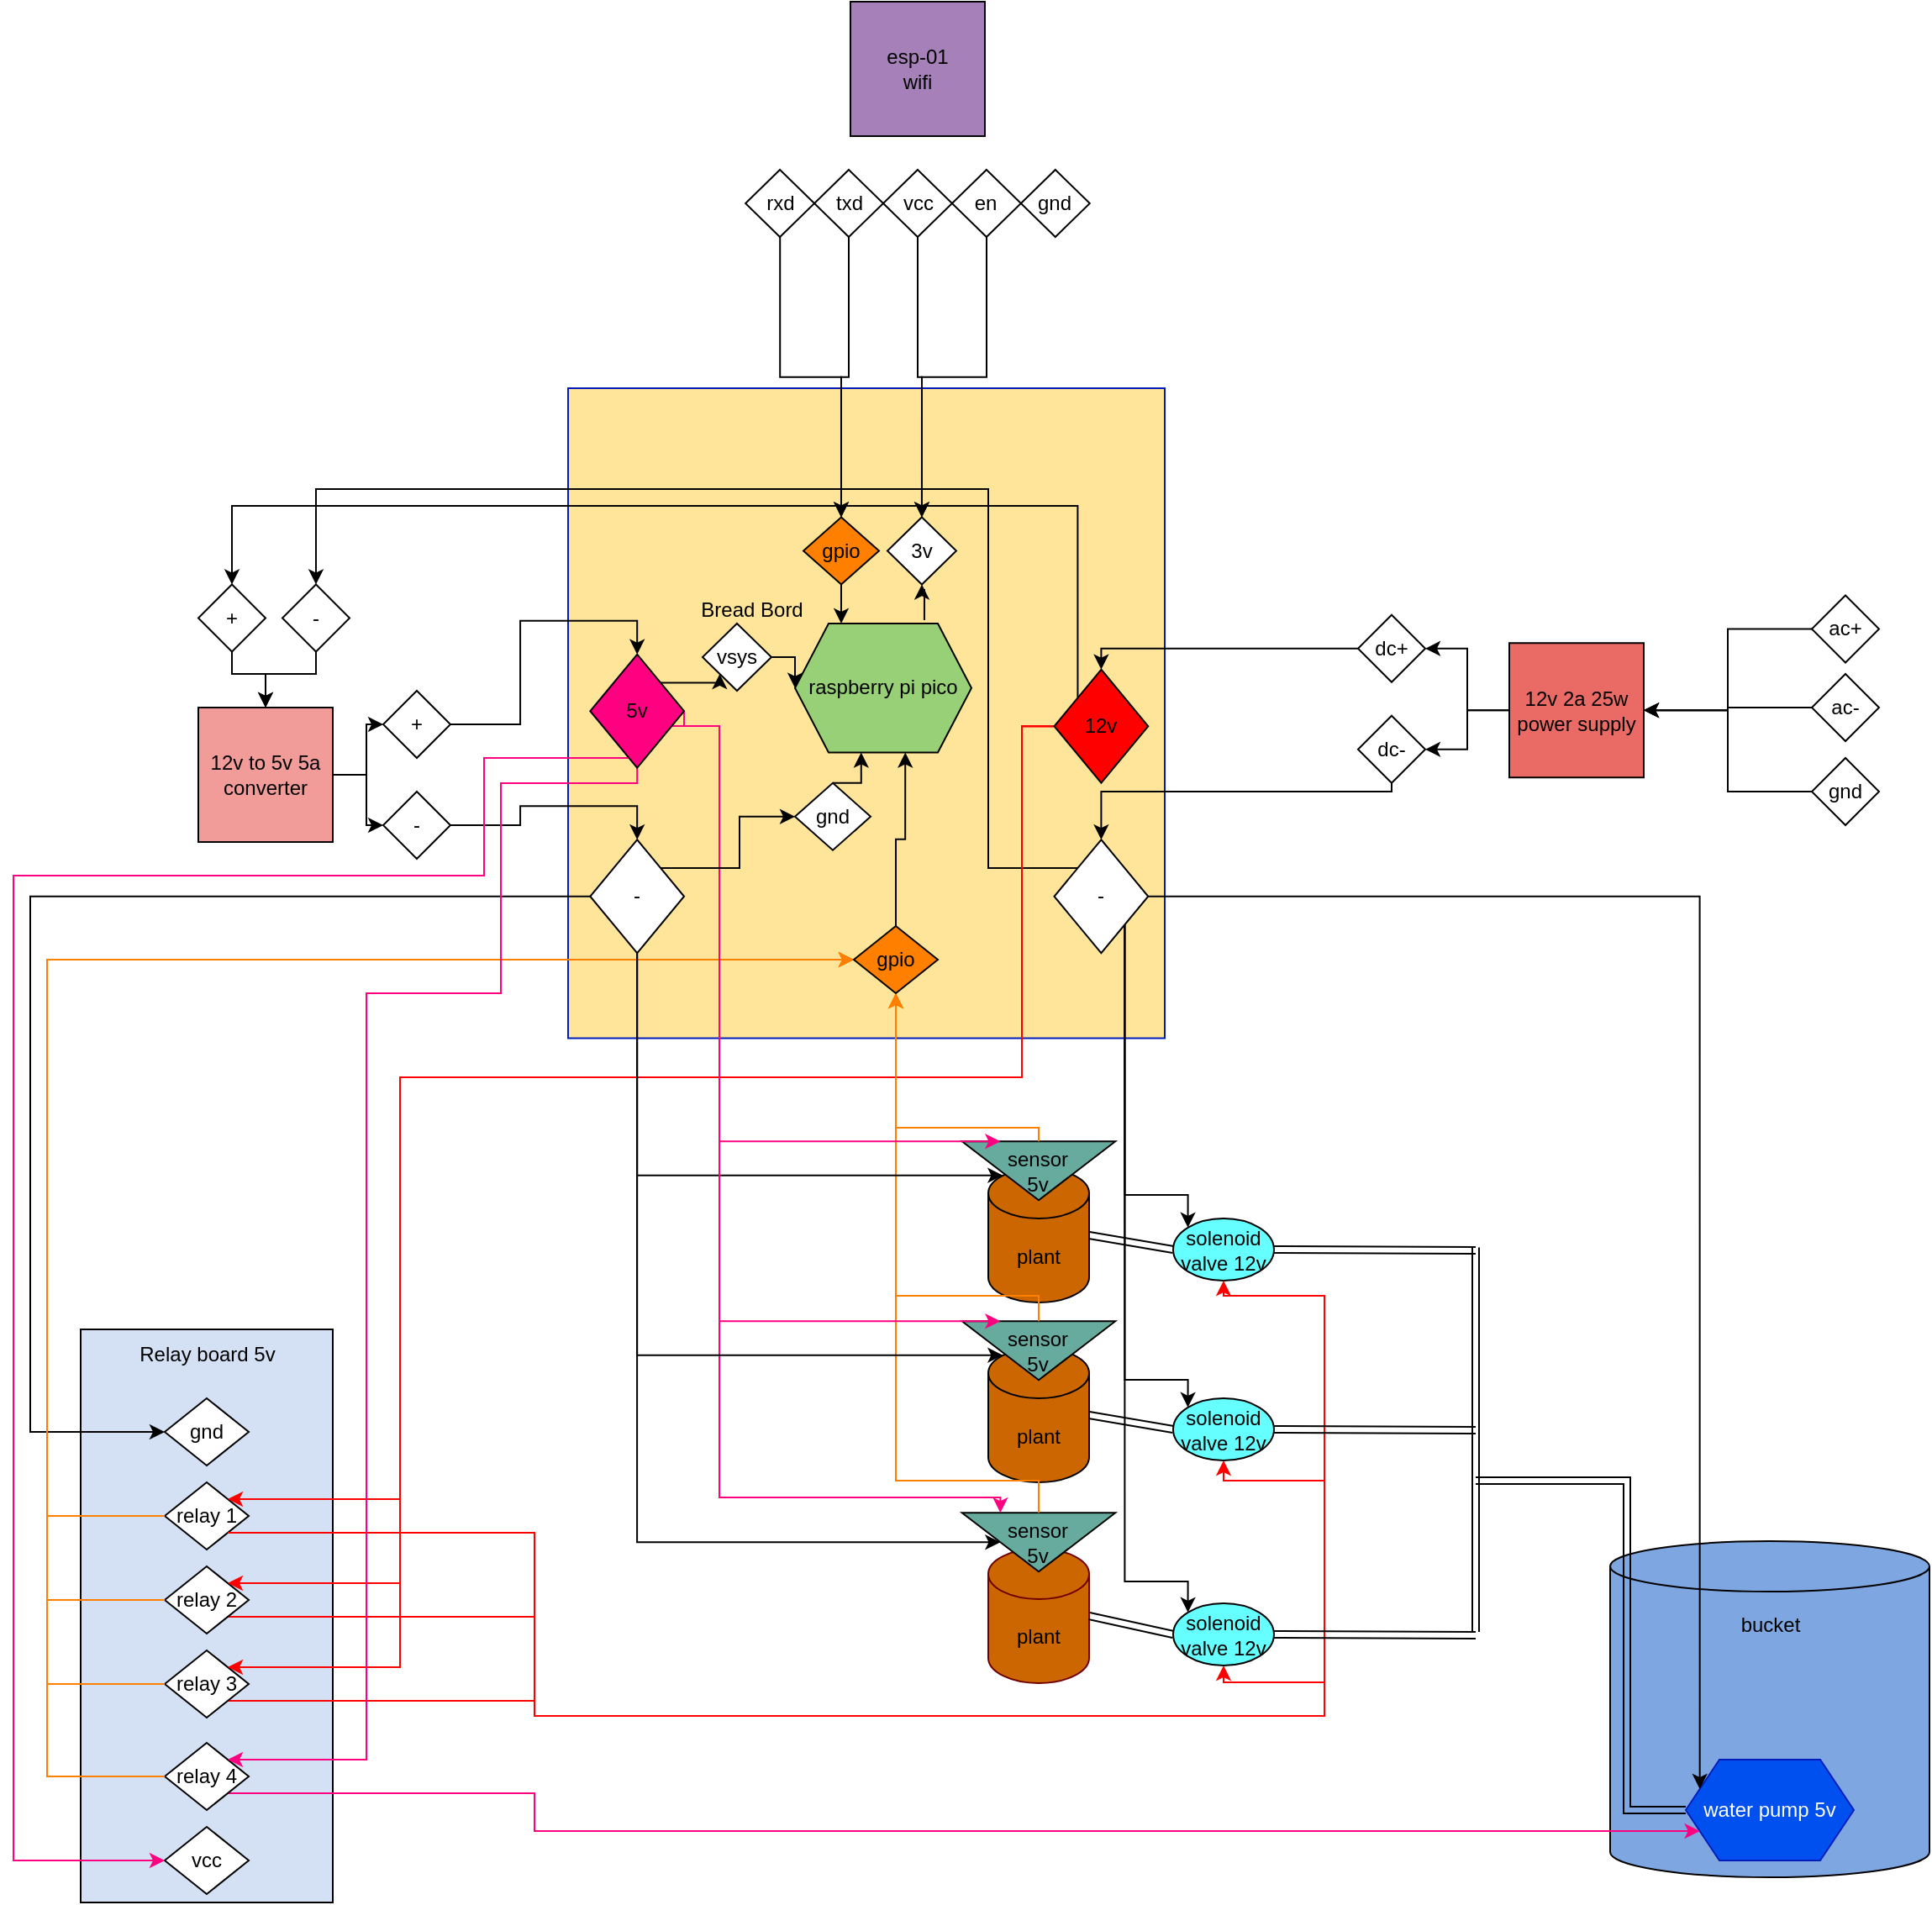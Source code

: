 <mxfile version="20.0.4" type="github">
  <diagram id="-JeUMONWJu-J6zXToi6y" name="Page-1">
    <mxGraphModel dx="2029" dy="1901" grid="1" gridSize="10" guides="1" tooltips="1" connect="1" arrows="1" fold="1" page="1" pageScale="1" pageWidth="1169" pageHeight="827" math="0" shadow="0">
      <root>
        <mxCell id="0" />
        <mxCell id="1" parent="0" />
        <mxCell id="PUIkpn1EFsI0aQIMFj-C-135" value="" style="group;fillColor=#FFE599;strokeColor=#001DBC;fontColor=#ffffff;gradientColor=none;container=0;" parent="1" vertex="1" connectable="0">
          <mxGeometry x="340" y="-80" width="355" height="386.75" as="geometry" />
        </mxCell>
        <mxCell id="PUIkpn1EFsI0aQIMFj-C-105" value="" style="rounded=0;whiteSpace=wrap;html=1;fillColor=#D4E1F5;" parent="1" vertex="1">
          <mxGeometry x="50" y="480" width="150" height="341" as="geometry" />
        </mxCell>
        <mxCell id="PUIkpn1EFsI0aQIMFj-C-1" value="" style="shape=cylinder3;whiteSpace=wrap;html=1;boundedLbl=1;backgroundOutline=1;size=15;fillColor=#7EA6E0;" parent="1" vertex="1">
          <mxGeometry x="960" y="606" width="190" height="200" as="geometry" />
        </mxCell>
        <mxCell id="PUIkpn1EFsI0aQIMFj-C-2" value="water pump 5v" style="shape=hexagon;perimeter=hexagonPerimeter2;whiteSpace=wrap;html=1;fixedSize=1;fillColor=#0050ef;fontColor=#ffffff;strokeColor=#001DBC;" parent="1" vertex="1">
          <mxGeometry x="1005" y="736" width="100" height="60" as="geometry" />
        </mxCell>
        <mxCell id="PUIkpn1EFsI0aQIMFj-C-10" value="solenoid &lt;br&gt;valve 12v" style="ellipse;whiteSpace=wrap;html=1;fillColor=#66FFFF;" parent="1" vertex="1">
          <mxGeometry x="700" y="414" width="60" height="37" as="geometry" />
        </mxCell>
        <mxCell id="PUIkpn1EFsI0aQIMFj-C-21" value="relay 1" style="rhombus;whiteSpace=wrap;html=1;" parent="1" vertex="1">
          <mxGeometry x="100" y="571" width="50" height="40" as="geometry" />
        </mxCell>
        <mxCell id="0tfDMwp1xF6EGkPO3yS6-90" style="edgeStyle=orthogonalEdgeStyle;rounded=0;orthogonalLoop=1;jettySize=auto;html=1;exitX=1;exitY=1;exitDx=0;exitDy=0;entryX=0.5;entryY=1;entryDx=0;entryDy=0;strokeColor=#FF0000;" parent="1" source="PUIkpn1EFsI0aQIMFj-C-22" target="PUIkpn1EFsI0aQIMFj-C-166" edge="1">
          <mxGeometry relative="1" as="geometry">
            <Array as="points">
              <mxPoint x="320" y="651" />
              <mxPoint x="320" y="710" />
              <mxPoint x="790" y="710" />
              <mxPoint x="790" y="690" />
              <mxPoint x="730" y="690" />
            </Array>
          </mxGeometry>
        </mxCell>
        <mxCell id="PUIkpn1EFsI0aQIMFj-C-22" value="relay 2" style="rhombus;whiteSpace=wrap;html=1;" parent="1" vertex="1">
          <mxGeometry x="100" y="621" width="50" height="40" as="geometry" />
        </mxCell>
        <mxCell id="0tfDMwp1xF6EGkPO3yS6-91" style="edgeStyle=orthogonalEdgeStyle;rounded=0;orthogonalLoop=1;jettySize=auto;html=1;exitX=1;exitY=1;exitDx=0;exitDy=0;entryX=0.5;entryY=1;entryDx=0;entryDy=0;strokeColor=#FF0000;" parent="1" source="PUIkpn1EFsI0aQIMFj-C-23" target="PUIkpn1EFsI0aQIMFj-C-165" edge="1">
          <mxGeometry relative="1" as="geometry">
            <Array as="points">
              <mxPoint x="320" y="701" />
              <mxPoint x="320" y="710" />
              <mxPoint x="790" y="710" />
              <mxPoint x="790" y="570" />
              <mxPoint x="730" y="570" />
            </Array>
          </mxGeometry>
        </mxCell>
        <mxCell id="PUIkpn1EFsI0aQIMFj-C-23" value="relay 3" style="rhombus;whiteSpace=wrap;html=1;" parent="1" vertex="1">
          <mxGeometry x="100" y="671" width="50" height="40" as="geometry" />
        </mxCell>
        <mxCell id="0tfDMwp1xF6EGkPO3yS6-92" style="edgeStyle=orthogonalEdgeStyle;rounded=0;orthogonalLoop=1;jettySize=auto;html=1;exitX=1;exitY=1;exitDx=0;exitDy=0;entryX=0.5;entryY=1;entryDx=0;entryDy=0;strokeColor=#FF0000;" parent="1" source="PUIkpn1EFsI0aQIMFj-C-21" target="PUIkpn1EFsI0aQIMFj-C-10" edge="1">
          <mxGeometry relative="1" as="geometry">
            <Array as="points">
              <mxPoint x="320" y="601" />
              <mxPoint x="320" y="710" />
              <mxPoint x="790" y="710" />
              <mxPoint x="790" y="460" />
              <mxPoint x="730" y="460" />
            </Array>
          </mxGeometry>
        </mxCell>
        <mxCell id="0tfDMwp1xF6EGkPO3yS6-94" style="edgeStyle=orthogonalEdgeStyle;rounded=0;orthogonalLoop=1;jettySize=auto;html=1;exitX=1;exitY=1;exitDx=0;exitDy=0;entryX=0;entryY=0.75;entryDx=0;entryDy=0;strokeColor=#FF0080;" parent="1" source="PUIkpn1EFsI0aQIMFj-C-24" target="PUIkpn1EFsI0aQIMFj-C-2" edge="1">
          <mxGeometry relative="1" as="geometry">
            <Array as="points">
              <mxPoint x="320" y="756" />
              <mxPoint x="320" y="779" />
            </Array>
          </mxGeometry>
        </mxCell>
        <mxCell id="PUIkpn1EFsI0aQIMFj-C-24" value="relay 4" style="rhombus;whiteSpace=wrap;html=1;" parent="1" vertex="1">
          <mxGeometry x="100" y="726" width="50" height="40" as="geometry" />
        </mxCell>
        <mxCell id="PUIkpn1EFsI0aQIMFj-C-32" value="plant" style="shape=cylinder3;whiteSpace=wrap;html=1;boundedLbl=1;backgroundOutline=1;size=15;fillColor=#CC6600;" parent="1" vertex="1">
          <mxGeometry x="590" y="384" width="60" height="80" as="geometry" />
        </mxCell>
        <mxCell id="PUIkpn1EFsI0aQIMFj-C-33" value="sensor&lt;br&gt;5v" style="triangle;whiteSpace=wrap;html=1;rotation=90;horizontal=0;fillColor=#67AB9F;" parent="1" vertex="1">
          <mxGeometry x="602.5" y="340" width="35" height="91.25" as="geometry" />
        </mxCell>
        <mxCell id="PUIkpn1EFsI0aQIMFj-C-42" value="plant" style="shape=cylinder3;whiteSpace=wrap;html=1;boundedLbl=1;backgroundOutline=1;size=15;fillColor=#CC6600;" parent="1" vertex="1">
          <mxGeometry x="590" y="491" width="60" height="80" as="geometry" />
        </mxCell>
        <mxCell id="PUIkpn1EFsI0aQIMFj-C-43" value="sensor&lt;br&gt;5v" style="triangle;whiteSpace=wrap;html=1;rotation=90;horizontal=0;fillColor=#67AB9F;" parent="1" vertex="1">
          <mxGeometry x="602.5" y="447" width="35" height="91.25" as="geometry" />
        </mxCell>
        <mxCell id="PUIkpn1EFsI0aQIMFj-C-44" value="plant" style="shape=cylinder3;whiteSpace=wrap;html=1;boundedLbl=1;backgroundOutline=1;size=15;fillColor=#CC6600;fontColor=#000000;strokeColor=#6F0000;" parent="1" vertex="1">
          <mxGeometry x="590" y="610.5" width="60" height="80" as="geometry" />
        </mxCell>
        <mxCell id="PUIkpn1EFsI0aQIMFj-C-45" value="sensor&lt;br&gt;5v" style="triangle;whiteSpace=wrap;html=1;rotation=90;horizontal=0;fillColor=#67AB9F;" parent="1" vertex="1">
          <mxGeometry x="602.5" y="561" width="35" height="91.25" as="geometry" />
        </mxCell>
        <mxCell id="i9QzyAX76_rEQXp-ayQx-7" style="edgeStyle=orthogonalEdgeStyle;rounded=0;orthogonalLoop=1;jettySize=auto;html=1;entryX=0;entryY=0.5;entryDx=0;entryDy=0;" parent="1" source="PUIkpn1EFsI0aQIMFj-C-49" target="PUIkpn1EFsI0aQIMFj-C-67" edge="1">
          <mxGeometry relative="1" as="geometry" />
        </mxCell>
        <mxCell id="i9QzyAX76_rEQXp-ayQx-8" style="edgeStyle=orthogonalEdgeStyle;rounded=0;orthogonalLoop=1;jettySize=auto;html=1;entryX=0;entryY=0.5;entryDx=0;entryDy=0;" parent="1" source="PUIkpn1EFsI0aQIMFj-C-49" target="PUIkpn1EFsI0aQIMFj-C-69" edge="1">
          <mxGeometry relative="1" as="geometry" />
        </mxCell>
        <mxCell id="PUIkpn1EFsI0aQIMFj-C-49" value="12v to 5v 5a converter" style="whiteSpace=wrap;html=1;aspect=fixed;fillColor=#F19C99;" parent="1" vertex="1">
          <mxGeometry x="120" y="110" width="80" height="80" as="geometry" />
        </mxCell>
        <mxCell id="PUIkpn1EFsI0aQIMFj-C-50" value="gnd" style="rhombus;whiteSpace=wrap;html=1;" parent="1" vertex="1">
          <mxGeometry x="100" y="521" width="50" height="40" as="geometry" />
        </mxCell>
        <mxCell id="PUIkpn1EFsI0aQIMFj-C-51" value="vcc" style="rhombus;whiteSpace=wrap;html=1;" parent="1" vertex="1">
          <mxGeometry x="100" y="776" width="50" height="40" as="geometry" />
        </mxCell>
        <mxCell id="i9QzyAX76_rEQXp-ayQx-15" style="edgeStyle=orthogonalEdgeStyle;rounded=0;orthogonalLoop=1;jettySize=auto;html=1;entryX=0.5;entryY=0;entryDx=0;entryDy=0;" parent="1" source="PUIkpn1EFsI0aQIMFj-C-67" target="PUIkpn1EFsI0aQIMFj-C-155" edge="1">
          <mxGeometry relative="1" as="geometry" />
        </mxCell>
        <mxCell id="PUIkpn1EFsI0aQIMFj-C-67" value="+" style="rhombus;whiteSpace=wrap;html=1;" parent="1" vertex="1">
          <mxGeometry x="230" y="100" width="40" height="40" as="geometry" />
        </mxCell>
        <mxCell id="i9QzyAX76_rEQXp-ayQx-16" style="edgeStyle=orthogonalEdgeStyle;rounded=0;orthogonalLoop=1;jettySize=auto;html=1;entryX=0.5;entryY=0;entryDx=0;entryDy=0;" parent="1" source="PUIkpn1EFsI0aQIMFj-C-69" target="PUIkpn1EFsI0aQIMFj-C-160" edge="1">
          <mxGeometry relative="1" as="geometry" />
        </mxCell>
        <mxCell id="PUIkpn1EFsI0aQIMFj-C-69" value="-" style="rhombus;whiteSpace=wrap;html=1;" parent="1" vertex="1">
          <mxGeometry x="230" y="160" width="40" height="40" as="geometry" />
        </mxCell>
        <mxCell id="PUIkpn1EFsI0aQIMFj-C-106" value="Relay board 5v" style="text;html=1;align=center;verticalAlign=middle;resizable=0;points=[];autosize=1;strokeColor=none;fillColor=none;" parent="1" vertex="1">
          <mxGeometry x="75" y="480" width="100" height="30" as="geometry" />
        </mxCell>
        <mxCell id="PUIkpn1EFsI0aQIMFj-C-165" value="solenoid&lt;br&gt;valve 12v" style="ellipse;whiteSpace=wrap;html=1;fillColor=#66FFFF;" parent="1" vertex="1">
          <mxGeometry x="700" y="521" width="60" height="37" as="geometry" />
        </mxCell>
        <mxCell id="PUIkpn1EFsI0aQIMFj-C-166" value="solenoid&lt;br&gt;valve 12v" style="ellipse;whiteSpace=wrap;html=1;fillColor=#66FFFF;" parent="1" vertex="1">
          <mxGeometry x="700" y="643" width="60" height="37" as="geometry" />
        </mxCell>
        <mxCell id="PUIkpn1EFsI0aQIMFj-C-168" value="" style="shape=link;html=1;rounded=0;exitX=1;exitY=0.5;exitDx=0;exitDy=0;exitPerimeter=0;entryX=0;entryY=0.5;entryDx=0;entryDy=0;" parent="1" source="PUIkpn1EFsI0aQIMFj-C-42" target="PUIkpn1EFsI0aQIMFj-C-165" edge="1">
          <mxGeometry width="100" relative="1" as="geometry">
            <mxPoint x="940" y="309.5" as="sourcePoint" />
            <mxPoint x="1040" y="309.5" as="targetPoint" />
          </mxGeometry>
        </mxCell>
        <mxCell id="PUIkpn1EFsI0aQIMFj-C-169" value="" style="shape=link;html=1;rounded=0;exitX=1;exitY=0.5;exitDx=0;exitDy=0;exitPerimeter=0;entryX=0;entryY=0.5;entryDx=0;entryDy=0;" parent="1" source="PUIkpn1EFsI0aQIMFj-C-44" target="PUIkpn1EFsI0aQIMFj-C-166" edge="1">
          <mxGeometry width="100" relative="1" as="geometry">
            <mxPoint x="950" y="319.5" as="sourcePoint" />
            <mxPoint x="1050" y="319.5" as="targetPoint" />
          </mxGeometry>
        </mxCell>
        <mxCell id="PUIkpn1EFsI0aQIMFj-C-172" value="" style="shape=link;html=1;rounded=0;exitX=1;exitY=0.5;exitDx=0;exitDy=0;exitPerimeter=0;entryX=0;entryY=0.5;entryDx=0;entryDy=0;" parent="1" source="PUIkpn1EFsI0aQIMFj-C-32" target="PUIkpn1EFsI0aQIMFj-C-10" edge="1">
          <mxGeometry width="100" relative="1" as="geometry">
            <mxPoint x="870" y="423.5" as="sourcePoint" />
            <mxPoint x="970" y="423.5" as="targetPoint" />
          </mxGeometry>
        </mxCell>
        <mxCell id="PUIkpn1EFsI0aQIMFj-C-171" value="" style="shape=link;html=1;rounded=0;entryX=0;entryY=0.5;entryDx=0;entryDy=0;" parent="1" target="PUIkpn1EFsI0aQIMFj-C-2" edge="1">
          <mxGeometry width="100" relative="1" as="geometry">
            <mxPoint x="880" y="570" as="sourcePoint" />
            <mxPoint x="910" y="740" as="targetPoint" />
            <Array as="points">
              <mxPoint x="970" y="570" />
              <mxPoint x="970" y="766" />
            </Array>
          </mxGeometry>
        </mxCell>
        <mxCell id="PUIkpn1EFsI0aQIMFj-C-173" value="" style="shape=link;html=1;rounded=0;" parent="1" edge="1">
          <mxGeometry width="100" relative="1" as="geometry">
            <mxPoint x="880" y="431.25" as="sourcePoint" />
            <mxPoint x="880" y="660" as="targetPoint" />
            <Array as="points" />
          </mxGeometry>
        </mxCell>
        <mxCell id="PUIkpn1EFsI0aQIMFj-C-174" value="" style="shape=link;html=1;rounded=0;exitX=1;exitY=0.5;exitDx=0;exitDy=0;" parent="1" source="PUIkpn1EFsI0aQIMFj-C-10" edge="1">
          <mxGeometry width="100" relative="1" as="geometry">
            <mxPoint x="810" y="400" as="sourcePoint" />
            <mxPoint x="880" y="433" as="targetPoint" />
          </mxGeometry>
        </mxCell>
        <mxCell id="PUIkpn1EFsI0aQIMFj-C-175" value="" style="shape=link;html=1;rounded=0;exitX=1;exitY=0.5;exitDx=0;exitDy=0;" parent="1" source="PUIkpn1EFsI0aQIMFj-C-166" edge="1">
          <mxGeometry width="100" relative="1" as="geometry">
            <mxPoint x="930" y="480" as="sourcePoint" />
            <mxPoint x="880" y="662" as="targetPoint" />
          </mxGeometry>
        </mxCell>
        <mxCell id="PUIkpn1EFsI0aQIMFj-C-176" value="" style="shape=link;html=1;rounded=0;exitX=1;exitY=0.5;exitDx=0;exitDy=0;" parent="1" source="PUIkpn1EFsI0aQIMFj-C-165" edge="1">
          <mxGeometry width="100" relative="1" as="geometry">
            <mxPoint x="940" y="440" as="sourcePoint" />
            <mxPoint x="880" y="540" as="targetPoint" />
          </mxGeometry>
        </mxCell>
        <mxCell id="PUIkpn1EFsI0aQIMFj-C-177" value="bucket&lt;br&gt;" style="text;html=1;align=center;verticalAlign=middle;resizable=0;points=[];autosize=1;strokeColor=none;fillColor=none;" parent="1" vertex="1">
          <mxGeometry x="1025" y="641" width="60" height="30" as="geometry" />
        </mxCell>
        <mxCell id="0tfDMwp1xF6EGkPO3yS6-1" value="12v 2a 25w power supply" style="whiteSpace=wrap;html=1;aspect=fixed;fillColor=#EA6B66;" parent="1" vertex="1">
          <mxGeometry x="900" y="71.62" width="80" height="80" as="geometry" />
        </mxCell>
        <mxCell id="0tfDMwp1xF6EGkPO3yS6-10" style="edgeStyle=orthogonalEdgeStyle;rounded=0;orthogonalLoop=1;jettySize=auto;html=1;entryX=1;entryY=0.5;entryDx=0;entryDy=0;" parent="1" source="0tfDMwp1xF6EGkPO3yS6-2" target="0tfDMwp1xF6EGkPO3yS6-1" edge="1">
          <mxGeometry relative="1" as="geometry" />
        </mxCell>
        <mxCell id="0tfDMwp1xF6EGkPO3yS6-2" value="ac+" style="rhombus;whiteSpace=wrap;html=1;" parent="1" vertex="1">
          <mxGeometry x="1080" y="43.25" width="40" height="40" as="geometry" />
        </mxCell>
        <mxCell id="0tfDMwp1xF6EGkPO3yS6-9" style="edgeStyle=orthogonalEdgeStyle;rounded=0;orthogonalLoop=1;jettySize=auto;html=1;entryX=1;entryY=0.5;entryDx=0;entryDy=0;" parent="1" source="0tfDMwp1xF6EGkPO3yS6-3" target="0tfDMwp1xF6EGkPO3yS6-1" edge="1">
          <mxGeometry relative="1" as="geometry" />
        </mxCell>
        <mxCell id="0tfDMwp1xF6EGkPO3yS6-3" value="gnd" style="rhombus;whiteSpace=wrap;html=1;" parent="1" vertex="1">
          <mxGeometry x="1080" y="140" width="40" height="40" as="geometry" />
        </mxCell>
        <mxCell id="0tfDMwp1xF6EGkPO3yS6-7" style="edgeStyle=orthogonalEdgeStyle;rounded=0;orthogonalLoop=1;jettySize=auto;html=1;" parent="1" source="0tfDMwp1xF6EGkPO3yS6-4" target="0tfDMwp1xF6EGkPO3yS6-1" edge="1">
          <mxGeometry relative="1" as="geometry" />
        </mxCell>
        <mxCell id="0tfDMwp1xF6EGkPO3yS6-4" value="ac-" style="rhombus;whiteSpace=wrap;html=1;" parent="1" vertex="1">
          <mxGeometry x="1080" y="90" width="40" height="40" as="geometry" />
        </mxCell>
        <mxCell id="0tfDMwp1xF6EGkPO3yS6-14" style="edgeStyle=orthogonalEdgeStyle;rounded=0;orthogonalLoop=1;jettySize=auto;html=1;exitX=0;exitY=0.5;exitDx=0;exitDy=0;" parent="1" source="0tfDMwp1xF6EGkPO3yS6-1" target="0tfDMwp1xF6EGkPO3yS6-11" edge="1">
          <mxGeometry relative="1" as="geometry" />
        </mxCell>
        <mxCell id="i9QzyAX76_rEQXp-ayQx-5" style="edgeStyle=orthogonalEdgeStyle;rounded=0;orthogonalLoop=1;jettySize=auto;html=1;entryX=0.5;entryY=0;entryDx=0;entryDy=0;" parent="1" source="0tfDMwp1xF6EGkPO3yS6-11" target="0tfDMwp1xF6EGkPO3yS6-42" edge="1">
          <mxGeometry relative="1" as="geometry">
            <Array as="points">
              <mxPoint x="830" y="160" />
              <mxPoint x="657" y="160" />
            </Array>
          </mxGeometry>
        </mxCell>
        <mxCell id="0tfDMwp1xF6EGkPO3yS6-11" value="dc-" style="rhombus;whiteSpace=wrap;html=1;" parent="1" vertex="1">
          <mxGeometry x="810" y="114.87" width="40" height="40" as="geometry" />
        </mxCell>
        <mxCell id="0tfDMwp1xF6EGkPO3yS6-13" style="edgeStyle=orthogonalEdgeStyle;rounded=0;orthogonalLoop=1;jettySize=auto;html=1;exitX=0;exitY=0.5;exitDx=0;exitDy=0;" parent="1" source="0tfDMwp1xF6EGkPO3yS6-1" target="0tfDMwp1xF6EGkPO3yS6-12" edge="1">
          <mxGeometry relative="1" as="geometry" />
        </mxCell>
        <mxCell id="i9QzyAX76_rEQXp-ayQx-4" style="edgeStyle=orthogonalEdgeStyle;rounded=0;orthogonalLoop=1;jettySize=auto;html=1;entryX=0.5;entryY=0;entryDx=0;entryDy=0;" parent="1" source="0tfDMwp1xF6EGkPO3yS6-12" target="0tfDMwp1xF6EGkPO3yS6-41" edge="1">
          <mxGeometry relative="1" as="geometry">
            <Array as="points">
              <mxPoint x="657" y="75" />
            </Array>
          </mxGeometry>
        </mxCell>
        <mxCell id="0tfDMwp1xF6EGkPO3yS6-12" value="dc+" style="rhombus;whiteSpace=wrap;html=1;" parent="1" vertex="1">
          <mxGeometry x="810" y="54.87" width="40" height="40" as="geometry" />
        </mxCell>
        <mxCell id="i9QzyAX76_rEQXp-ayQx-11" style="edgeStyle=orthogonalEdgeStyle;rounded=0;orthogonalLoop=1;jettySize=auto;html=1;entryX=0.5;entryY=0;entryDx=0;entryDy=0;" parent="1" source="0tfDMwp1xF6EGkPO3yS6-15" target="PUIkpn1EFsI0aQIMFj-C-49" edge="1">
          <mxGeometry relative="1" as="geometry">
            <Array as="points">
              <mxPoint x="140" y="90" />
              <mxPoint x="160" y="90" />
            </Array>
          </mxGeometry>
        </mxCell>
        <mxCell id="0tfDMwp1xF6EGkPO3yS6-15" value="+" style="rhombus;whiteSpace=wrap;html=1;" parent="1" vertex="1">
          <mxGeometry x="120" y="36.75" width="40" height="40" as="geometry" />
        </mxCell>
        <mxCell id="i9QzyAX76_rEQXp-ayQx-12" style="edgeStyle=orthogonalEdgeStyle;rounded=0;orthogonalLoop=1;jettySize=auto;html=1;entryX=0.5;entryY=0;entryDx=0;entryDy=0;exitX=0.5;exitY=1;exitDx=0;exitDy=0;" parent="1" source="0tfDMwp1xF6EGkPO3yS6-16" target="PUIkpn1EFsI0aQIMFj-C-49" edge="1">
          <mxGeometry relative="1" as="geometry">
            <Array as="points">
              <mxPoint x="190" y="90" />
              <mxPoint x="160" y="90" />
            </Array>
          </mxGeometry>
        </mxCell>
        <mxCell id="0tfDMwp1xF6EGkPO3yS6-16" value="-" style="rhombus;whiteSpace=wrap;html=1;" parent="1" vertex="1">
          <mxGeometry x="170" y="36.75" width="40" height="40" as="geometry" />
        </mxCell>
        <mxCell id="0tfDMwp1xF6EGkPO3yS6-59" style="edgeStyle=orthogonalEdgeStyle;rounded=0;orthogonalLoop=1;jettySize=auto;html=1;exitX=1;exitY=0.5;exitDx=0;exitDy=0;entryX=1;entryY=0.5;entryDx=0;entryDy=0;" parent="1" source="PUIkpn1EFsI0aQIMFj-C-49" target="PUIkpn1EFsI0aQIMFj-C-49" edge="1">
          <mxGeometry relative="1" as="geometry" />
        </mxCell>
        <mxCell id="i9QzyAX76_rEQXp-ayQx-13" style="edgeStyle=orthogonalEdgeStyle;rounded=0;orthogonalLoop=1;jettySize=auto;html=1;exitX=0;exitY=0;exitDx=0;exitDy=0;entryX=0.5;entryY=0;entryDx=0;entryDy=0;" parent="1" source="0tfDMwp1xF6EGkPO3yS6-41" target="0tfDMwp1xF6EGkPO3yS6-15" edge="1">
          <mxGeometry relative="1" as="geometry">
            <Array as="points">
              <mxPoint x="643" y="-10" />
              <mxPoint x="140" y="-10" />
            </Array>
          </mxGeometry>
        </mxCell>
        <mxCell id="i9QzyAX76_rEQXp-ayQx-14" style="edgeStyle=orthogonalEdgeStyle;rounded=0;orthogonalLoop=1;jettySize=auto;html=1;exitX=0;exitY=0;exitDx=0;exitDy=0;entryX=0.5;entryY=0;entryDx=0;entryDy=0;" parent="1" source="0tfDMwp1xF6EGkPO3yS6-42" target="0tfDMwp1xF6EGkPO3yS6-16" edge="1">
          <mxGeometry relative="1" as="geometry">
            <Array as="points">
              <mxPoint x="590" y="206" />
              <mxPoint x="590" y="-20" />
              <mxPoint x="190" y="-20" />
            </Array>
          </mxGeometry>
        </mxCell>
        <mxCell id="i9QzyAX76_rEQXp-ayQx-31" style="edgeStyle=orthogonalEdgeStyle;rounded=0;orthogonalLoop=1;jettySize=auto;html=1;entryX=0;entryY=0.5;entryDx=0;entryDy=0;" parent="1" source="PUIkpn1EFsI0aQIMFj-C-160" target="PUIkpn1EFsI0aQIMFj-C-50" edge="1">
          <mxGeometry relative="1" as="geometry">
            <Array as="points">
              <mxPoint x="20" y="222" />
              <mxPoint x="20" y="541" />
            </Array>
          </mxGeometry>
        </mxCell>
        <mxCell id="i9QzyAX76_rEQXp-ayQx-32" style="edgeStyle=orthogonalEdgeStyle;rounded=0;orthogonalLoop=1;jettySize=auto;html=1;entryX=0;entryY=0.5;entryDx=0;entryDy=0;strokeColor=#FF0080;" parent="1" source="PUIkpn1EFsI0aQIMFj-C-155" target="PUIkpn1EFsI0aQIMFj-C-51" edge="1">
          <mxGeometry relative="1" as="geometry">
            <Array as="points">
              <mxPoint x="290" y="140" />
              <mxPoint x="290" y="210" />
              <mxPoint x="10" y="210" />
              <mxPoint x="10" y="796" />
            </Array>
          </mxGeometry>
        </mxCell>
        <mxCell id="i9QzyAX76_rEQXp-ayQx-33" style="edgeStyle=orthogonalEdgeStyle;rounded=0;orthogonalLoop=1;jettySize=auto;html=1;exitX=0;exitY=0.5;exitDx=0;exitDy=0;strokeColor=#FF8000;" parent="1" source="PUIkpn1EFsI0aQIMFj-C-21" target="PUIkpn1EFsI0aQIMFj-C-55" edge="1">
          <mxGeometry relative="1" as="geometry">
            <Array as="points">
              <mxPoint x="30" y="591" />
              <mxPoint x="30" y="260" />
            </Array>
          </mxGeometry>
        </mxCell>
        <mxCell id="i9QzyAX76_rEQXp-ayQx-34" style="edgeStyle=orthogonalEdgeStyle;rounded=0;orthogonalLoop=1;jettySize=auto;html=1;exitX=0;exitY=0.5;exitDx=0;exitDy=0;strokeColor=#FF8000;" parent="1" source="PUIkpn1EFsI0aQIMFj-C-22" target="PUIkpn1EFsI0aQIMFj-C-55" edge="1">
          <mxGeometry relative="1" as="geometry">
            <Array as="points">
              <mxPoint x="30" y="641" />
              <mxPoint x="30" y="260" />
            </Array>
          </mxGeometry>
        </mxCell>
        <mxCell id="i9QzyAX76_rEQXp-ayQx-35" style="edgeStyle=orthogonalEdgeStyle;rounded=0;orthogonalLoop=1;jettySize=auto;html=1;exitX=0;exitY=0.5;exitDx=0;exitDy=0;strokeColor=#FF8000;" parent="1" source="PUIkpn1EFsI0aQIMFj-C-23" target="PUIkpn1EFsI0aQIMFj-C-55" edge="1">
          <mxGeometry relative="1" as="geometry">
            <Array as="points">
              <mxPoint x="30" y="691" />
              <mxPoint x="30" y="260" />
            </Array>
          </mxGeometry>
        </mxCell>
        <mxCell id="i9QzyAX76_rEQXp-ayQx-36" style="edgeStyle=orthogonalEdgeStyle;rounded=0;orthogonalLoop=1;jettySize=auto;html=1;exitX=0;exitY=0.5;exitDx=0;exitDy=0;strokeColor=#FF8000;" parent="1" source="PUIkpn1EFsI0aQIMFj-C-24" target="PUIkpn1EFsI0aQIMFj-C-55" edge="1">
          <mxGeometry relative="1" as="geometry">
            <Array as="points">
              <mxPoint x="30" y="746" />
              <mxPoint x="30" y="260" />
            </Array>
          </mxGeometry>
        </mxCell>
        <mxCell id="i9QzyAX76_rEQXp-ayQx-37" style="edgeStyle=orthogonalEdgeStyle;rounded=0;orthogonalLoop=1;jettySize=auto;html=1;entryX=1;entryY=0;entryDx=0;entryDy=0;strokeColor=#FF0000;" parent="1" source="0tfDMwp1xF6EGkPO3yS6-41" target="PUIkpn1EFsI0aQIMFj-C-21" edge="1">
          <mxGeometry relative="1" as="geometry">
            <mxPoint x="450" y="460" as="targetPoint" />
            <Array as="points">
              <mxPoint x="610" y="121" />
              <mxPoint x="610" y="330" />
              <mxPoint x="240" y="330" />
              <mxPoint x="240" y="581" />
            </Array>
          </mxGeometry>
        </mxCell>
        <mxCell id="i9QzyAX76_rEQXp-ayQx-38" style="edgeStyle=orthogonalEdgeStyle;rounded=0;orthogonalLoop=1;jettySize=auto;html=1;entryX=1;entryY=0;entryDx=0;entryDy=0;strokeColor=#FF0000;" parent="1" source="0tfDMwp1xF6EGkPO3yS6-41" target="PUIkpn1EFsI0aQIMFj-C-22" edge="1">
          <mxGeometry relative="1" as="geometry">
            <Array as="points">
              <mxPoint x="610" y="121" />
              <mxPoint x="610" y="330" />
              <mxPoint x="240" y="330" />
              <mxPoint x="240" y="631" />
            </Array>
          </mxGeometry>
        </mxCell>
        <mxCell id="i9QzyAX76_rEQXp-ayQx-39" style="edgeStyle=orthogonalEdgeStyle;rounded=0;orthogonalLoop=1;jettySize=auto;html=1;entryX=1;entryY=0;entryDx=0;entryDy=0;strokeColor=#FF0000;" parent="1" source="0tfDMwp1xF6EGkPO3yS6-41" target="PUIkpn1EFsI0aQIMFj-C-23" edge="1">
          <mxGeometry relative="1" as="geometry">
            <Array as="points">
              <mxPoint x="610" y="121" />
              <mxPoint x="610" y="330" />
              <mxPoint x="240" y="330" />
              <mxPoint x="240" y="681" />
            </Array>
          </mxGeometry>
        </mxCell>
        <mxCell id="i9QzyAX76_rEQXp-ayQx-41" style="edgeStyle=orthogonalEdgeStyle;rounded=0;orthogonalLoop=1;jettySize=auto;html=1;exitX=0.5;exitY=1;exitDx=0;exitDy=0;entryX=1;entryY=0;entryDx=0;entryDy=0;strokeColor=#FF0080;" parent="1" source="PUIkpn1EFsI0aQIMFj-C-155" target="PUIkpn1EFsI0aQIMFj-C-24" edge="1">
          <mxGeometry relative="1" as="geometry">
            <Array as="points">
              <mxPoint x="300" y="155" />
              <mxPoint x="300" y="280" />
              <mxPoint x="220" y="280" />
              <mxPoint x="220" y="736" />
            </Array>
          </mxGeometry>
        </mxCell>
        <mxCell id="i9QzyAX76_rEQXp-ayQx-42" style="edgeStyle=orthogonalEdgeStyle;rounded=0;orthogonalLoop=1;jettySize=auto;html=1;entryX=0;entryY=0;entryDx=0;entryDy=0;exitX=1;exitY=1;exitDx=0;exitDy=0;" parent="1" source="0tfDMwp1xF6EGkPO3yS6-42" target="PUIkpn1EFsI0aQIMFj-C-166" edge="1">
          <mxGeometry relative="1" as="geometry">
            <Array as="points">
              <mxPoint x="671" y="630" />
              <mxPoint x="709" y="630" />
            </Array>
          </mxGeometry>
        </mxCell>
        <mxCell id="i9QzyAX76_rEQXp-ayQx-43" style="edgeStyle=orthogonalEdgeStyle;rounded=0;orthogonalLoop=1;jettySize=auto;html=1;exitX=1;exitY=1;exitDx=0;exitDy=0;entryX=0;entryY=0;entryDx=0;entryDy=0;" parent="1" source="0tfDMwp1xF6EGkPO3yS6-42" target="PUIkpn1EFsI0aQIMFj-C-165" edge="1">
          <mxGeometry relative="1" as="geometry">
            <Array as="points">
              <mxPoint x="671" y="510" />
              <mxPoint x="709" y="510" />
            </Array>
          </mxGeometry>
        </mxCell>
        <mxCell id="i9QzyAX76_rEQXp-ayQx-44" style="edgeStyle=orthogonalEdgeStyle;rounded=0;orthogonalLoop=1;jettySize=auto;html=1;exitX=1;exitY=1;exitDx=0;exitDy=0;entryX=0;entryY=0;entryDx=0;entryDy=0;" parent="1" source="0tfDMwp1xF6EGkPO3yS6-42" target="PUIkpn1EFsI0aQIMFj-C-10" edge="1">
          <mxGeometry relative="1" as="geometry">
            <Array as="points">
              <mxPoint x="671" y="400" />
              <mxPoint x="709" y="400" />
            </Array>
          </mxGeometry>
        </mxCell>
        <mxCell id="i9QzyAX76_rEQXp-ayQx-45" style="edgeStyle=orthogonalEdgeStyle;rounded=0;orthogonalLoop=1;jettySize=auto;html=1;exitX=0;exitY=0.5;exitDx=0;exitDy=0;entryX=0.5;entryY=1;entryDx=0;entryDy=0;strokeColor=#FF8000;" parent="1" source="PUIkpn1EFsI0aQIMFj-C-33" target="PUIkpn1EFsI0aQIMFj-C-55" edge="1">
          <mxGeometry relative="1" as="geometry">
            <Array as="points">
              <mxPoint x="620" y="360" />
              <mxPoint x="535" y="360" />
            </Array>
          </mxGeometry>
        </mxCell>
        <mxCell id="i9QzyAX76_rEQXp-ayQx-47" style="edgeStyle=orthogonalEdgeStyle;rounded=0;orthogonalLoop=1;jettySize=auto;html=1;exitX=0;exitY=0.5;exitDx=0;exitDy=0;entryX=0.5;entryY=1;entryDx=0;entryDy=0;strokeColor=#FF8000;" parent="1" source="PUIkpn1EFsI0aQIMFj-C-45" target="PUIkpn1EFsI0aQIMFj-C-55" edge="1">
          <mxGeometry relative="1" as="geometry">
            <Array as="points">
              <mxPoint x="620" y="570" />
              <mxPoint x="535" y="570" />
            </Array>
          </mxGeometry>
        </mxCell>
        <mxCell id="i9QzyAX76_rEQXp-ayQx-48" style="edgeStyle=orthogonalEdgeStyle;rounded=0;orthogonalLoop=1;jettySize=auto;html=1;exitX=0;exitY=0.5;exitDx=0;exitDy=0;entryX=0.5;entryY=1;entryDx=0;entryDy=0;strokeColor=#FF8000;" parent="1" source="PUIkpn1EFsI0aQIMFj-C-43" target="PUIkpn1EFsI0aQIMFj-C-55" edge="1">
          <mxGeometry relative="1" as="geometry">
            <Array as="points">
              <mxPoint x="620" y="460" />
              <mxPoint x="535" y="460" />
            </Array>
          </mxGeometry>
        </mxCell>
        <mxCell id="i9QzyAX76_rEQXp-ayQx-49" style="edgeStyle=orthogonalEdgeStyle;rounded=0;orthogonalLoop=1;jettySize=auto;html=1;entryX=0;entryY=0.75;entryDx=0;entryDy=0;strokeColor=#FF0080;" parent="1" source="PUIkpn1EFsI0aQIMFj-C-155" target="PUIkpn1EFsI0aQIMFj-C-45" edge="1">
          <mxGeometry relative="1" as="geometry">
            <Array as="points">
              <mxPoint x="430" y="121" />
              <mxPoint x="430" y="580" />
              <mxPoint x="597" y="580" />
            </Array>
          </mxGeometry>
        </mxCell>
        <mxCell id="i9QzyAX76_rEQXp-ayQx-50" style="edgeStyle=orthogonalEdgeStyle;rounded=0;orthogonalLoop=1;jettySize=auto;html=1;entryX=0.5;entryY=1;entryDx=0;entryDy=0;" parent="1" source="PUIkpn1EFsI0aQIMFj-C-160" target="PUIkpn1EFsI0aQIMFj-C-45" edge="1">
          <mxGeometry relative="1" as="geometry">
            <Array as="points">
              <mxPoint x="381" y="607" />
            </Array>
          </mxGeometry>
        </mxCell>
        <mxCell id="i9QzyAX76_rEQXp-ayQx-51" style="edgeStyle=orthogonalEdgeStyle;rounded=0;orthogonalLoop=1;jettySize=auto;html=1;entryX=0.145;entryY=0;entryDx=0;entryDy=4.35;entryPerimeter=0;" parent="1" source="PUIkpn1EFsI0aQIMFj-C-160" target="PUIkpn1EFsI0aQIMFj-C-42" edge="1">
          <mxGeometry relative="1" as="geometry">
            <Array as="points">
              <mxPoint x="381" y="495" />
            </Array>
          </mxGeometry>
        </mxCell>
        <mxCell id="i9QzyAX76_rEQXp-ayQx-52" style="edgeStyle=orthogonalEdgeStyle;rounded=0;orthogonalLoop=1;jettySize=auto;html=1;entryX=0.145;entryY=0;entryDx=0;entryDy=4.35;entryPerimeter=0;" parent="1" source="PUIkpn1EFsI0aQIMFj-C-160" target="PUIkpn1EFsI0aQIMFj-C-32" edge="1">
          <mxGeometry relative="1" as="geometry">
            <Array as="points">
              <mxPoint x="381" y="388" />
            </Array>
          </mxGeometry>
        </mxCell>
        <mxCell id="i9QzyAX76_rEQXp-ayQx-53" style="edgeStyle=orthogonalEdgeStyle;rounded=0;orthogonalLoop=1;jettySize=auto;html=1;exitX=1;exitY=0.5;exitDx=0;exitDy=0;entryX=0;entryY=0.75;entryDx=0;entryDy=0;strokeColor=#FF0080;" parent="1" source="PUIkpn1EFsI0aQIMFj-C-155" target="PUIkpn1EFsI0aQIMFj-C-43" edge="1">
          <mxGeometry relative="1" as="geometry">
            <Array as="points">
              <mxPoint x="430" y="121" />
              <mxPoint x="430" y="475" />
            </Array>
          </mxGeometry>
        </mxCell>
        <mxCell id="i9QzyAX76_rEQXp-ayQx-54" style="edgeStyle=orthogonalEdgeStyle;rounded=0;orthogonalLoop=1;jettySize=auto;html=1;entryX=0;entryY=0.75;entryDx=0;entryDy=0;strokeColor=#FF0080;" parent="1" source="PUIkpn1EFsI0aQIMFj-C-155" target="PUIkpn1EFsI0aQIMFj-C-33" edge="1">
          <mxGeometry relative="1" as="geometry">
            <Array as="points">
              <mxPoint x="430" y="121" />
              <mxPoint x="430" y="368" />
            </Array>
          </mxGeometry>
        </mxCell>
        <mxCell id="i9QzyAX76_rEQXp-ayQx-55" style="edgeStyle=orthogonalEdgeStyle;rounded=0;orthogonalLoop=1;jettySize=auto;html=1;exitX=1;exitY=0.5;exitDx=0;exitDy=0;entryX=0;entryY=0.25;entryDx=0;entryDy=0;strokeColor=#000000;" parent="1" source="0tfDMwp1xF6EGkPO3yS6-42" target="PUIkpn1EFsI0aQIMFj-C-2" edge="1">
          <mxGeometry relative="1" as="geometry">
            <Array as="points">
              <mxPoint x="1013" y="222" />
            </Array>
          </mxGeometry>
        </mxCell>
        <mxCell id="Cj3IPJaoReeCgqhKKYie-1" value="esp-01&lt;br&gt;wifi&lt;br&gt;" style="whiteSpace=wrap;html=1;aspect=fixed;fillColor=#A680B8;" vertex="1" parent="1">
          <mxGeometry x="507.98" y="-310" width="80" height="80" as="geometry" />
        </mxCell>
        <mxCell id="PUIkpn1EFsI0aQIMFj-C-132" value="Bread Bord&lt;br&gt;" style="text;html=1;align=center;verticalAlign=middle;resizable=0;points=[];autosize=1;strokeColor=none;fillColor=none;" parent="1" vertex="1">
          <mxGeometry x="409.032" y="36.75" width="80" height="30" as="geometry" />
        </mxCell>
        <mxCell id="i9QzyAX76_rEQXp-ayQx-58" style="edgeStyle=orthogonalEdgeStyle;rounded=0;orthogonalLoop=1;jettySize=auto;html=1;exitX=1;exitY=0;exitDx=0;exitDy=0;entryX=0;entryY=1;entryDx=0;entryDy=0;strokeColor=#000000;" parent="1" source="PUIkpn1EFsI0aQIMFj-C-155" target="PUIkpn1EFsI0aQIMFj-C-66" edge="1">
          <mxGeometry relative="1" as="geometry" />
        </mxCell>
        <mxCell id="PUIkpn1EFsI0aQIMFj-C-155" value="5v" style="rhombus;whiteSpace=wrap;html=1;fillColor=#FF0080;" parent="1" vertex="1">
          <mxGeometry x="353.148" y="78.375" width="55.88" height="67.5" as="geometry" />
        </mxCell>
        <mxCell id="i9QzyAX76_rEQXp-ayQx-28" style="edgeStyle=orthogonalEdgeStyle;rounded=0;orthogonalLoop=1;jettySize=auto;html=1;exitX=1;exitY=0;exitDx=0;exitDy=0;entryX=0;entryY=0.5;entryDx=0;entryDy=0;" parent="1" source="PUIkpn1EFsI0aQIMFj-C-160" target="PUIkpn1EFsI0aQIMFj-C-65" edge="1">
          <mxGeometry relative="1" as="geometry" />
        </mxCell>
        <mxCell id="PUIkpn1EFsI0aQIMFj-C-160" value="-" style="rhombus;whiteSpace=wrap;html=1;" parent="1" vertex="1">
          <mxGeometry x="353.148" y="188.625" width="55.88" height="67.5" as="geometry" />
        </mxCell>
        <mxCell id="0tfDMwp1xF6EGkPO3yS6-41" value="12v" style="rhombus;whiteSpace=wrap;html=1;fillColor=#FF0000;" parent="1" vertex="1">
          <mxGeometry x="629.259" y="87.375" width="55.88" height="67.5" as="geometry" />
        </mxCell>
        <mxCell id="0tfDMwp1xF6EGkPO3yS6-42" value="-" style="rhombus;whiteSpace=wrap;html=1;" parent="1" vertex="1">
          <mxGeometry x="629.259" y="188.625" width="55.88" height="67.5" as="geometry" />
        </mxCell>
        <mxCell id="i9QzyAX76_rEQXp-ayQx-57" style="edgeStyle=orthogonalEdgeStyle;rounded=0;orthogonalLoop=1;jettySize=auto;html=1;exitX=1;exitY=0.5;exitDx=0;exitDy=0;entryX=0;entryY=0.5;entryDx=0;entryDy=0;strokeColor=#000000;" parent="1" source="PUIkpn1EFsI0aQIMFj-C-66" target="PUIkpn1EFsI0aQIMFj-C-48" edge="1">
          <mxGeometry relative="1" as="geometry" />
        </mxCell>
        <mxCell id="PUIkpn1EFsI0aQIMFj-C-66" value="vsys" style="rhombus;whiteSpace=wrap;html=1;" parent="1" vertex="1">
          <mxGeometry x="420" y="60" width="40.97" height="40" as="geometry" />
        </mxCell>
        <mxCell id="i9QzyAX76_rEQXp-ayQx-29" style="edgeStyle=orthogonalEdgeStyle;rounded=0;orthogonalLoop=1;jettySize=auto;html=1;exitX=0.5;exitY=0;exitDx=0;exitDy=0;entryX=0.375;entryY=1;entryDx=0;entryDy=0;" parent="1" source="PUIkpn1EFsI0aQIMFj-C-65" target="PUIkpn1EFsI0aQIMFj-C-48" edge="1">
          <mxGeometry relative="1" as="geometry" />
        </mxCell>
        <mxCell id="PUIkpn1EFsI0aQIMFj-C-65" value="gnd" style="rhombus;whiteSpace=wrap;html=1;" parent="1" vertex="1">
          <mxGeometry x="475" y="154.88" width="45" height="40" as="geometry" />
        </mxCell>
        <mxCell id="PUIkpn1EFsI0aQIMFj-C-48" value="raspberry pi pico" style="shape=hexagon;perimeter=hexagonPerimeter2;whiteSpace=wrap;html=1;fixedSize=1;fillColor=#97D077;" parent="1" vertex="1">
          <mxGeometry x="475" y="60" width="105" height="76.75" as="geometry" />
        </mxCell>
        <mxCell id="i9QzyAX76_rEQXp-ayQx-30" style="edgeStyle=orthogonalEdgeStyle;rounded=0;orthogonalLoop=1;jettySize=auto;html=1;entryX=0.625;entryY=1;entryDx=0;entryDy=0;" parent="1" source="PUIkpn1EFsI0aQIMFj-C-55" target="PUIkpn1EFsI0aQIMFj-C-48" edge="1">
          <mxGeometry relative="1" as="geometry" />
        </mxCell>
        <mxCell id="PUIkpn1EFsI0aQIMFj-C-55" value="gpio" style="rhombus;whiteSpace=wrap;html=1;fillColor=#FF8000;" parent="1" vertex="1">
          <mxGeometry x="510" y="240" width="50" height="40" as="geometry" />
        </mxCell>
        <mxCell id="Cj3IPJaoReeCgqhKKYie-9" style="edgeStyle=orthogonalEdgeStyle;rounded=0;orthogonalLoop=1;jettySize=auto;html=1;exitX=0.733;exitY=-0.026;exitDx=0;exitDy=0;exitPerimeter=0;" edge="1" parent="1" source="PUIkpn1EFsI0aQIMFj-C-48" target="Cj3IPJaoReeCgqhKKYie-3">
          <mxGeometry relative="1" as="geometry" />
        </mxCell>
        <mxCell id="Cj3IPJaoReeCgqhKKYie-3" value="3v" style="rhombus;whiteSpace=wrap;html=1;" vertex="1" parent="1">
          <mxGeometry x="530" y="-3.25" width="40.97" height="40" as="geometry" />
        </mxCell>
        <mxCell id="Cj3IPJaoReeCgqhKKYie-8" style="edgeStyle=orthogonalEdgeStyle;rounded=0;orthogonalLoop=1;jettySize=auto;html=1;entryX=0.262;entryY=0;entryDx=0;entryDy=0;entryPerimeter=0;" edge="1" parent="1" source="Cj3IPJaoReeCgqhKKYie-5" target="PUIkpn1EFsI0aQIMFj-C-48">
          <mxGeometry relative="1" as="geometry" />
        </mxCell>
        <mxCell id="Cj3IPJaoReeCgqhKKYie-5" value="gpio" style="rhombus;whiteSpace=wrap;html=1;fillColor=#FF8000;" vertex="1" parent="1">
          <mxGeometry x="480" y="-3.25" width="45" height="40" as="geometry" />
        </mxCell>
        <mxCell id="Cj3IPJaoReeCgqhKKYie-10" value="gnd" style="rhombus;whiteSpace=wrap;html=1;" vertex="1" parent="1">
          <mxGeometry x="609.43" y="-210" width="40.97" height="40" as="geometry" />
        </mxCell>
        <mxCell id="Cj3IPJaoReeCgqhKKYie-24" style="edgeStyle=orthogonalEdgeStyle;rounded=0;orthogonalLoop=1;jettySize=auto;html=1;entryX=0.5;entryY=0;entryDx=0;entryDy=0;" edge="1" parent="1" source="Cj3IPJaoReeCgqhKKYie-12" target="Cj3IPJaoReeCgqhKKYie-3">
          <mxGeometry relative="1" as="geometry" />
        </mxCell>
        <mxCell id="Cj3IPJaoReeCgqhKKYie-12" value="vcc" style="rhombus;whiteSpace=wrap;html=1;" vertex="1" parent="1">
          <mxGeometry x="527.5" y="-210" width="40.97" height="40" as="geometry" />
        </mxCell>
        <mxCell id="Cj3IPJaoReeCgqhKKYie-26" style="edgeStyle=orthogonalEdgeStyle;rounded=0;orthogonalLoop=1;jettySize=auto;html=1;entryX=0.5;entryY=0;entryDx=0;entryDy=0;" edge="1" parent="1" source="Cj3IPJaoReeCgqhKKYie-13" target="Cj3IPJaoReeCgqhKKYie-5">
          <mxGeometry relative="1" as="geometry" />
        </mxCell>
        <mxCell id="Cj3IPJaoReeCgqhKKYie-13" value="txd" style="rhombus;whiteSpace=wrap;html=1;" vertex="1" parent="1">
          <mxGeometry x="486.53" y="-210" width="40.97" height="40" as="geometry" />
        </mxCell>
        <mxCell id="Cj3IPJaoReeCgqhKKYie-27" style="edgeStyle=orthogonalEdgeStyle;rounded=0;orthogonalLoop=1;jettySize=auto;html=1;entryX=0.5;entryY=0;entryDx=0;entryDy=0;" edge="1" parent="1" source="Cj3IPJaoReeCgqhKKYie-14" target="Cj3IPJaoReeCgqhKKYie-5">
          <mxGeometry relative="1" as="geometry">
            <mxPoint x="420" y="-120" as="targetPoint" />
          </mxGeometry>
        </mxCell>
        <mxCell id="Cj3IPJaoReeCgqhKKYie-14" value="rxd" style="rhombus;whiteSpace=wrap;html=1;" vertex="1" parent="1">
          <mxGeometry x="445.56" y="-210" width="40.97" height="40" as="geometry" />
        </mxCell>
        <mxCell id="Cj3IPJaoReeCgqhKKYie-25" style="edgeStyle=orthogonalEdgeStyle;rounded=0;orthogonalLoop=1;jettySize=auto;html=1;entryX=0.5;entryY=0;entryDx=0;entryDy=0;" edge="1" parent="1" source="Cj3IPJaoReeCgqhKKYie-16" target="Cj3IPJaoReeCgqhKKYie-3">
          <mxGeometry relative="1" as="geometry" />
        </mxCell>
        <mxCell id="Cj3IPJaoReeCgqhKKYie-16" value="en" style="rhombus;whiteSpace=wrap;html=1;" vertex="1" parent="1">
          <mxGeometry x="568.46" y="-210" width="40.97" height="40" as="geometry" />
        </mxCell>
      </root>
    </mxGraphModel>
  </diagram>
</mxfile>
